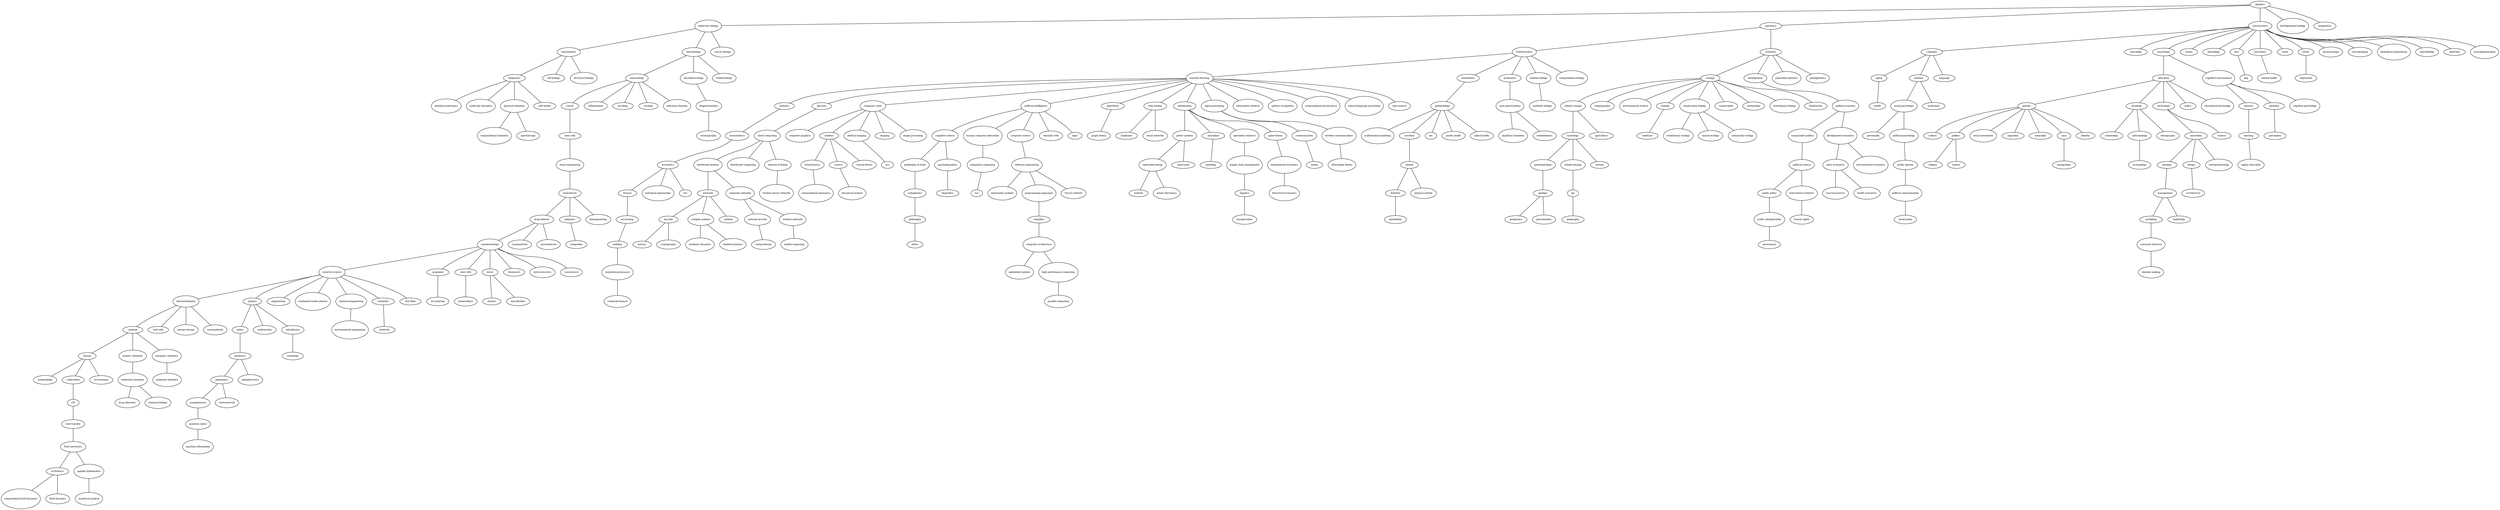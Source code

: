 strict graph "" {
	graph ["edge"="{}",
		file="/Users/felicedeluca/Developer/UofA/mlgd/pipeline/impred/tmp_workspace/topics/labels/input/Topics_Layer_1.dot",
		"graph"="{'edge': '{}', 'file': '/Users/felicedeluca/Developer/UofA/mlgd/pipeline/impred/tmp_workspace/topics/labels/input/Topics_Layer_1.dot', '\
graph': '{\'edge\': \'{}\', \'file\': \'/Users/felicedeluca/Developer/UofA/mlgd/pipeline/impred/tmp_workspace/topics/labels/input/\
Topics_Layer_1.dot\', \'graph\': \"{\'file\': \'/Users/felicedeluca/Developer/UofA/mlgd/pipeline/impred/tmp_workspace/topics/labels/\
input/Topics_Layer_1.dot\'}\", \'node\': \"{\'label\': \'\', \'level\': \'\'}\"}', 'node': \"{'height': '', 'label': '', 'level': '', '\
width': ''}\"}",
		"node"="{'fontsize': '', 'height': '', 'label': '', 'level': '', 'width': ''}"
	];
	313	 [fontsize=8,
		height=0.29,
		label=genetics,
		level=1,
		width=0.29];
	282	 [fontsize=8,
		height=0.59,
		label="molecular biology",
		level=1,
		width=0.59];
	313 -- 282;
	326	 [fontsize=8,
		height=0.33,
		label=genomics,
		level=1,
		width=0.33];
	313 -- 326;
	327	 [fontsize=8,
		height=0.45,
		label=neuroscience,
		level=1,
		width=0.45];
	313 -- 327;
	330	 [fontsize=8,
		height=0.75,
		label="developmental biology",
		level=1,
		width=0.75];
	313 -- 330;
	329	 [fontsize=8,
		height=0.39,
		label=epigenetics,
		level=1,
		width=0.39];
	313 -- 329;
	315	 [fontsize=8,
		height=0.43,
		label=biochemistry,
		level=1,
		width=0.43];
	282 -- 315;
	241	 [fontsize=8,
		height=0.43,
		label=microbiology,
		level=1,
		width=0.43];
	282 -- 241;
	317	 [fontsize=8,
		height=0.49,
		label="cancer biology",
		level=1,
		width=0.49];
	282 -- 317;
	346	 [fontsize=8,
		height=0.47,
		label=bioinformatics,
		level=1,
		width=0.47];
	326 -- 346;
	345	 [fontsize=8,
		height=0.31,
		label=evolution,
		level=1,
		width=0.31];
	326 -- 345;
	470	 [fontsize=8,
		height=0.31,
		label=cognition,
		level=1,
		width=0.31];
	327 -- 470;
	489	 [fontsize=8,
		height=0.34,
		label=neurology,
		level=1,
		width=0.34];
	327 -- 489;
	467	 [fontsize=8,
		height=0.38,
		label=psychology,
		level=1,
		width=0.38];
	327 -- 467;
	506	 [fontsize=8,
		height=0.23,
		label=autism,
		level=1,
		width=0.23];
	327 -- 506;
	533	 [fontsize=8,
		height=0.36,
		label=physiology,
		level=1,
		width=0.36];
	327 -- 533;
	488	 [fontsize=8,
		height=0.13,
		label=fmri,
		level=1,
		width=0.13];
	327 -- 488;
	472	 [fontsize=8,
		height=0.34,
		label=psychiatry,
		level=1,
		width=0.34];
	327 -- 472;
	485	 [fontsize=8,
		height=0.2,
		label=vision,
		level=1,
		width=0.2];
	327 -- 485;
	473	 [fontsize=8,
		height=0.2,
		label=stress,
		level=1,
		width=0.2];
	327 -- 473;
	493	 [fontsize=8,
		height=0.48,
		label=pharmacology,
		level=1,
		width=0.48];
	327 -- 493;
	476	 [fontsize=8,
		height=0.46,
		label=neuroimaging,
		level=1,
		width=0.46];
	327 -- 476;
	474	 [fontsize=8,
		height=0.78,
		label="biomedical engineering",
		level=1,
		width=0.78];
	327 -- 474;
	525	 [fontsize=8,
		height=0.44,
		label=neurobiology,
		level=1,
		width=0.44];
	327 -- 525;
	471	 [fontsize=8,
		height=0.31,
		label=addiction,
		level=1,
		width=0.31];
	327 -- 471;
	481	 [fontsize=8,
		height=0.64,
		label=neurodegeneration,
		level=1,
		width=0.64];
	327 -- 481;
	3012	 [fontsize=8,
		height=0.36,
		label=biophysics,
		level=1,
		width=0.36];
	315 -- 3012;
	3013	 [fontsize=8,
		height=0.37,
		label="cell biology",
		level=1,
		width=0.37];
	315 -- 3013;
	3011	 [fontsize=8,
		height=0.57,
		label="structural biology",
		level=1,
		width=0.57];
	315 -- 3011;
	205	 [fontsize=8,
		height=0.41,
		label=immunology,
		level=1,
		width=0.41];
	241 -- 205;
	283	 [fontsize=8,
		height=0.59,
		label="microbial ecology",
		level=1,
		width=0.59];
	241 -- 283;
	304	 [fontsize=8,
		height=0.47,
		label=biotechnology,
		level=1,
		width=0.47];
	241 -- 304;
	659	 [fontsize=8,
		height=0.58,
		label="machine learning",
		level=1,
		width=0.58];
	346 -- 659;
	658	 [fontsize=8,
		height=0.39,
		label=biostatistics,
		level=1,
		width=0.39];
	346 -- 658;
	660	 [fontsize=8,
		height=0.37,
		label=proteomics,
		level=1,
		width=0.37];
	346 -- 660;
	662	 [fontsize=8,
		height=0.54,
		label="systems biology",
		level=1,
		width=0.54];
	346 -- 662;
	661	 [fontsize=8,
		height=0.73,
		label="computational biology",
		level=1,
		width=0.73];
	346 -- 661;
	374	 [fontsize=8,
		height=0.27,
		label=ecology,
		level=1,
		width=0.27];
	345 -- 374;
	373	 [fontsize=8,
		height=0.44,
		label=development,
		level=1,
		width=0.44];
	345 -- 373;
	384	 [fontsize=8,
		height=0.65,
		label="population genetics",
		level=1,
		width=0.65];
	345 -- 384;
	382	 [fontsize=8,
		height=0.47,
		label=phylogenetics,
		level=1,
		width=0.47];
	345 -- 382;
	1168	 [fontsize=8,
		height=0.19,
		label=aging,
		level=1,
		width=0.19];
	470 -- 1168;
	1169	 [fontsize=8,
		height=0.27,
		label=emotion,
		level=1,
		width=0.27];
	470 -- 1169;
	1170	 [fontsize=8,
		height=0.32,
		label=language,
		level=1,
		width=0.32];
	470 -- 1170;
	555	 [fontsize=8,
		height=0.33,
		label=education,
		level=1,
		width=0.33];
	467 -- 555;
	556	 [fontsize=8,
		height=0.77,
		label="cognitive neuroscience",
		level=1,
		width=0.77];
	467 -- 556;
	4234	 [fontsize=8,
		height=0.13,
		label=eeg,
		level=1,
		width=0.13];
	488 -- 4234;
	1971	 [fontsize=8,
		height=0.46,
		label="mental health",
		level=1,
		width=0.46];
	472 -- 1971;
	2239	 [fontsize=8,
		height=0.37,
		label=depression,
		level=1,
		width=0.37];
	473 -- 2239;
	3177	 [fontsize=8,
		height=0.69,
		label="statistical mechanics",
		level=1,
		width=0.69];
	3012 -- 3177;
	3163	 [fontsize=8,
		height=0.67,
		label="molecular dynamics",
		level=1,
		width=0.67];
	3012 -- 3163;
	3161	 [fontsize=8,
		height=0.62,
		label="physical chemistry",
		level=1,
		width=0.62];
	3012 -- 3161;
	3159	 [fontsize=8,
		height=0.36,
		label="soft matter",
		level=1,
		width=0.36];
	3012 -- 3159;
	192	 [fontsize=8,
		height=0.23,
		label=cancer,
		level=1,
		width=0.23];
	205 -- 192;
	247	 [fontsize=8,
		height=0.43,
		label=inflammation,
		level=1,
		width=0.43];
	205 -- 247;
	243	 [fontsize=8,
		height=0.31,
		label=oncology,
		level=1,
		width=0.31];
	205 -- 243;
	254	 [fontsize=8,
		height=0.26,
		label=virology,
		level=1,
		width=0.26];
	205 -- 254;
	242	 [fontsize=8,
		height=0.64,
		label="infectious diseases",
		level=1,
		width=0.64];
	205 -- 242;
	1085	 [fontsize=8,
		height=0.55,
		label=biogeochemistry,
		level=1,
		width=0.55];
	283 -- 1085;
	844	 [fontsize=8,
		height=0.29,
		label=statistics,
		level=1,
		width=0.29];
	659 -- 844;
	842	 [fontsize=8,
		height=0.27,
		label="big data",
		level=1,
		width=0.27];
	659 -- 842;
	841	 [fontsize=8,
		height=0.53,
		label="computer vision",
		level=1,
		width=0.53];
	659 -- 841;
	838	 [fontsize=8,
		height=0.65,
		label="artificial intelligence",
		level=1,
		width=0.65];
	659 -- 838;
	846	 [fontsize=8,
		height=0.35,
		label=algorithms,
		level=1,
		width=0.35];
	659 -- 846;
	837	 [fontsize=8,
		height=0.39,
		label="data mining",
		level=1,
		width=0.39];
	659 -- 837;
	840	 [fontsize=8,
		height=0.41,
		label=optimization,
		level=1,
		width=0.41];
	659 -- 840;
	848	 [fontsize=8,
		height=0.59,
		label="signal processing",
		level=1,
		width=0.59];
	659 -- 848;
	857	 [fontsize=8,
		height=0.66,
		label="information retrieval",
		level=1,
		width=0.66];
	659 -- 857;
	862	 [fontsize=8,
		height=0.63,
		label="pattern recognition",
		level=1,
		width=0.63];
	659 -- 862;
	888	 [fontsize=8,
		height=0.94,
		label="computational neuroscience",
		level=1,
		width=0.94];
	659 -- 888;
	847	 [fontsize=8,
		height=0.95,
		label="natural language processing",
		level=1,
		width=0.95];
	659 -- 847;
	854	 [fontsize=8,
		height=0.43,
		label="data science",
		level=1,
		width=0.43];
	659 -- 854;
	716	 [fontsize=8,
		height=0.45,
		label=epidemiology,
		level=1,
		width=0.45];
	658 -- 716;
	3088	 [fontsize=8,
		height=0.64,
		label="mass spectrometry",
		level=1,
		width=0.64];
	660 -- 3088;
	3998	 [fontsize=8,
		height=0.56,
		label="synthetic biology",
		level=1,
		width=0.56];
	662 -- 3998;
	727	 [fontsize=8,
		height=0.51,
		label="climate change",
		level=1,
		width=0.51];
	374 -- 727;
	768	 [fontsize=8,
		height=0.46,
		label=biogeography,
		level=1,
		width=0.46];
	374 -- 768;
	744	 [fontsize=8,
		height=0.75,
		label="environmental science",
		level=1,
		width=0.75];
	374 -- 744;
	728	 [fontsize=8,
		height=0.24,
		label=biology,
		level=1,
		width=0.24];
	374 -- 728;
	726	 [fontsize=8,
		height=0.69,
		label="conservation biology",
		level=1,
		width=0.69];
	374 -- 726;
	733	 [fontsize=8,
		height=0.43,
		label=conservation,
		level=1,
		width=0.43];
	374 -- 733;
	732	 [fontsize=8,
		height=0.4,
		label=entomology,
		level=1,
		width=0.4];
	374 -- 732;
	729	 [fontsize=8,
		height=0.67,
		label="evolutionary biology",
		level=1,
		width=0.67];
	374 -- 729;
	739	 [fontsize=8,
		height=0.38,
		label=biodiversity,
		level=1,
		width=0.38];
	374 -- 739;
	397	 [fontsize=8,
		height=0.58,
		label="political economy",
		level=1,
		width=0.58];
	373 -- 397;
	1172	 [fontsize=8,
		height=0.21,
		label=health,
		level=1,
		width=0.21];
	1168 -- 1172;
	1922	 [fontsize=8,
		height=0.59,
		label="social psychology",
		level=1,
		width=0.59];
	1169 -- 1922;
	1923	 [fontsize=8,
		height=0.35,
		label=motivation,
		level=1,
		width=0.35];
	1169 -- 1923;
	562	 [fontsize=8,
		height=0.24,
		label=gender,
		level=1,
		width=0.24];
	555 -- 562;
	561	 [fontsize=8,
		height=0.32,
		label=sociology,
		level=1,
		width=0.32];
	555 -- 561;
	559	 [fontsize=8,
		height=0.37,
		label=technology,
		level=1,
		width=0.37];
	555 -- 559;
	564	 [fontsize=8,
		height=0.2,
		label=policy,
		level=1,
		width=0.2];
	555 -- 564;
	560	 [fontsize=8,
		height=0.77,
		label="educational technology",
		level=1,
		width=0.77];
	555 -- 560;
	2775	 [fontsize=8,
		height=0.28,
		label=memory,
		level=1,
		width=0.28];
	556 -- 2775;
	2778	 [fontsize=8,
		height=0.29,
		label=attention,
		level=1,
		width=0.29];
	556 -- 2778;
	2787	 [fontsize=8,
		height=0.7,
		label="cognitive psychology",
		level=1,
		width=0.7];
	556 -- 2787;
	4156	 [fontsize=8,
		height=0.82,
		label="computational chemistry",
		level=1,
		width=0.82];
	3161 -- 4156;
	4159	 [fontsize=8,
		height=0.45,
		label=spectroscopy,
		level=1,
		width=0.45];
	3161 -- 4159;
	168	 [fontsize=8,
		height=0.34,
		label="stem cells",
		level=1,
		width=0.34];
	192 -- 168;
	1106	 [fontsize=8,
		height=0.49,
		label=oceanography,
		level=1,
		width=0.49];
	1085 -- 1106;
	1741	 [fontsize=8,
		height=0.45,
		label=econometrics,
		level=1,
		width=0.45];
	844 -- 1741;
	1591	 [fontsize=8,
		height=0.55,
		label="cloud computing",
		level=1,
		width=0.55];
	842 -- 1591;
	1518	 [fontsize=8,
		height=0.63,
		label="computer graphics",
		level=1,
		width=0.63];
	841 -- 1518;
	1519	 [fontsize=8,
		height=0.27,
		label=robotics,
		level=1,
		width=0.27];
	841 -- 1519;
	1517	 [fontsize=8,
		height=0.55,
		label="medical imaging",
		level=1,
		width=0.55];
	841 -- 1517;
	1522	 [fontsize=8,
		height=0.27,
		label=imaging,
		level=1,
		width=0.27];
	841 -- 1522;
	1524	 [fontsize=8,
		height=0.6,
		label="image processing",
		level=1,
		width=0.6];
	841 -- 1524;
	1007	 [fontsize=8,
		height=0.58,
		label="cognitive science",
		level=1,
		width=0.58];
	838 -- 1007;
	1009	 [fontsize=8,
		height=0.94,
		label="human-computer interaction",
		level=1,
		width=0.94];
	838 -- 1009;
	1006	 [fontsize=8,
		height=0.6,
		label="computer science",
		level=1,
		width=0.6];
	838 -- 1006;
	1010	 [fontsize=8,
		height=0.47,
		label="semantic web",
		level=1,
		width=0.47];
	838 -- 1010;
	1005	 [fontsize=8,
		height=0.16,
		label=logic,
		level=1,
		width=0.16];
	838 -- 1005;
	1779	 [fontsize=8,
		height=0.43,
		label="graph theory",
		level=1,
		width=0.43];
	846 -- 1779;
	979	 [fontsize=8,
		height=0.35,
		label=databases,
		level=1,
		width=0.35];
	837 -- 979;
	981	 [fontsize=8,
		height=0.52,
		label="social networks",
		level=1,
		width=0.52];
	837 -- 981;
	1460	 [fontsize=8,
		height=0.51,
		label="power systems",
		level=1,
		width=0.51];
	840 -- 1460;
	1464	 [fontsize=8,
		height=0.34,
		label=simulation,
		level=1,
		width=0.34];
	840 -- 1464;
	1462	 [fontsize=8,
		height=0.67,
		label="operations research",
		level=1,
		width=0.67];
	840 -- 1462;
	1461	 [fontsize=8,
		height=0.43,
		label="game theory",
		level=1,
		width=0.43];
	840 -- 1461;
	2110	 [fontsize=8,
		height=0.51,
		label=communication,
		level=1,
		width=0.51];
	848 -- 2110;
	2112	 [fontsize=8,
		height=0.84,
		label="wireless communications",
		level=1,
		width=0.84];
	848 -- 2112;
	1820	 [fontsize=8,
		height=0.78,
		label="mathematical modeling",
		level=1,
		width=0.78];
	716 -- 1820;
	1809	 [fontsize=8,
		height=0.27,
		label=nutrition,
		level=1,
		width=0.27];
	716 -- 1809;
	1807	 [fontsize=8,
		height=0.1,
		label=hiv,
		level=1,
		width=0.1];
	716 -- 1807;
	1808	 [fontsize=8,
		height=0.43,
		label="public health",
		level=1,
		width=0.43];
	716 -- 1808;
	1813	 [fontsize=8,
		height=0.43,
		label="global health",
		level=1,
		width=0.43];
	716 -- 1813;
	3096	 [fontsize=8,
		height=0.66,
		label="analytical chemistry",
		level=1,
		width=0.66];
	3088 -- 3096;
	3097	 [fontsize=8,
		height=0.47,
		label=metabolomics,
		level=1,
		width=0.47];
	3088 -- 3097;
	1264	 [fontsize=8,
		height=0.33,
		label=hydrology,
		level=1,
		width=0.33];
	727 -- 1264;
	1267	 [fontsize=8,
		height=0.35,
		label=agriculture,
		level=1,
		width=0.35];
	727 -- 1267;
	1582	 [fontsize=8,
		height=0.31,
		label=medicine,
		level=1,
		width=0.31];
	728 -- 1582;
	789	 [fontsize=8,
		height=0.69,
		label="evolutionary ecology",
		level=1,
		width=0.69];
	726 -- 789;
	799	 [fontsize=8,
		height=0.52,
		label="marine ecology",
		level=1,
		width=0.52];
	726 -- 799;
	787	 [fontsize=8,
		height=0.65,
		label="community ecology",
		level=1,
		width=0.65];
	726 -- 787;
	405	 [fontsize=8,
		height=0.66,
		label="comparative politics",
		level=1,
		width=0.66];
	397 -- 405;
	406	 [fontsize=8,
		height=0.82,
		label="development economics",
		level=1,
		width=0.82];
	397 -- 406;
	146	 [fontsize=8,
		height=0.61,
		label="tissue engineering",
		level=1,
		width=0.61];
	168 -- 146;
	133	 [fontsize=8,
		height=0.41,
		label=biomaterials,
		level=1,
		width=0.41];
	146 -- 133;
	108	 [fontsize=8,
		height=0.43,
		label="drug delivery",
		level=1,
		width=0.43];
	133 -- 108;
	147	 [fontsize=8,
		height=0.31,
		label=polymers,
		level=1,
		width=0.31];
	133 -- 147;
	154	 [fontsize=8,
		height=0.5,
		label=bioengineering,
		level=1,
		width=0.5];
	133 -- 154;
	69	 [fontsize=8,
		height=0.54,
		label=nanotechnology,
		level=1,
		width=0.54];
	108 -- 69;
	135	 [fontsize=8,
		height=0.45,
		label=nanoparticles,
		level=1,
		width=0.45];
	108 -- 135;
	134	 [fontsize=8,
		height=0.48,
		label=nanomedicine,
		level=1,
		width=0.48];
	108 -- 134;
	2928	 [fontsize=8,
		height=0.39,
		label=composites,
		level=1,
		width=0.39];
	147 -- 2928;
	51	 [fontsize=8,
		height=0.59,
		label="materials science",
		level=1,
		width=0.59];
	69 -- 51;
	111	 [fontsize=8,
		height=0.33,
		label=graphene,
		level=1,
		width=0.33];
	69 -- 111;
	110	 [fontsize=8,
		height=0.34,
		label="solar cells",
		level=1,
		width=0.34];
	69 -- 110;
	109	 [fontsize=8,
		height=0.21,
		label=mems,
		level=1,
		width=0.21];
	69 -- 109;
	113	 [fontsize=8,
		height=0.37,
		label=biosensors,
		level=1,
		width=0.37];
	69 -- 113;
	112	 [fontsize=8,
		height=0.53,
		label=semiconductors,
		level=1,
		width=0.53];
	69 -- 112;
	115	 [fontsize=8,
		height=0.43,
		label=nanoscience,
		level=1,
		width=0.43];
	69 -- 115;
	28	 [fontsize=8,
		height=0.55,
		label=electrochemistry,
		level=1,
		width=0.55];
	51 -- 28;
	70	 [fontsize=8,
		height=0.26,
		label=physics,
		level=1,
		width=0.26];
	51 -- 70;
	95	 [fontsize=8,
		height=0.4,
		label=engineering,
		level=1,
		width=0.4];
	51 -- 95;
	71	 [fontsize=8,
		height=0.88,
		label="condensed matter physics",
		level=1,
		width=0.88];
	51 -- 71;
	72	 [fontsize=8,
		height=0.72,
		label="chemical engineering",
		level=1,
		width=0.72];
	51 -- 72;
	97	 [fontsize=8,
		height=0.33,
		label=chemistry,
		level=1,
		width=0.33];
	51 -- 97;
	76	 [fontsize=8,
		height=0.3,
		label="thin films",
		level=1,
		width=0.3];
	51 -- 76;
	3062	 [fontsize=8,
		height=0.41,
		label="2d materials",
		level=1,
		width=0.41];
	111 -- 3062;
	2317	 [fontsize=8,
		height=0.44,
		label=photovoltaics,
		level=1,
		width=0.44];
	110 -- 2317;
	1249	 [fontsize=8,
		height=0.27,
		label=sensors,
		level=1,
		width=0.27];
	109 -- 1249;
	1243	 [fontsize=8,
		height=0.42,
		label=microfluidics,
		level=1,
		width=0.42];
	109 -- 1243;
	12	 [fontsize=8,
		height=0.29,
		label=catalysis,
		level=1,
		width=0.29];
	28 -- 12;
	55	 [fontsize=8,
		height=0.29,
		label="fuel cells",
		level=1,
		width=0.29];
	28 -- 55;
	53	 [fontsize=8,
		height=0.51,
		label="energy storage",
		level=1,
		width=0.51];
	28 -- 53;
	54	 [fontsize=8,
		height=0.48,
		label=nanomaterials,
		level=1,
		width=0.48];
	28 -- 54;
	617	 [fontsize=8,
		height=0.2,
		label=optics,
		level=1,
		width=0.2];
	70 -- 617;
	619	 [fontsize=8,
		height=0.43,
		label=mathematics,
		level=1,
		width=0.43];
	70 -- 619;
	618	 [fontsize=8,
		height=0.42,
		label=astrophysics,
		level=1,
		width=0.42];
	70 -- 618;
	2266	 [fontsize=8,
		height=0.89,
		label="environmental engineering",
		level=1,
		width=0.89];
	72 -- 2266;
	5826	 [fontsize=8,
		height=0.31,
		label=materials,
		level=1,
		width=0.31];
	97 -- 5826;
	2	 [fontsize=8,
		height=0.24,
		label=energy,
		level=1,
		width=0.24];
	12 -- 2;
	29	 [fontsize=8,
		height=0.59,
		label="organic chemistry",
		level=1,
		width=0.59];
	12 -- 29;
	30	 [fontsize=8,
		height=0.65,
		label="inorganic chemistry",
		level=1,
		width=0.65];
	12 -- 30;
	622	 [fontsize=8,
		height=0.33,
		label=photonics,
		level=1,
		width=0.33];
	617 -- 622;
	1147	 [fontsize=8,
		height=0.37,
		label=cosmology,
		level=1,
		width=0.37];
	618 -- 1147;
	1	 [fontsize=8,
		height=0.43,
		label=sustainability,
		level=1,
		width=0.43];
	2 -- 1;
	13	 [fontsize=8,
		height=0.39,
		label=combustion,
		level=1,
		width=0.39];
	2 -- 13;
	25	 [fontsize=8,
		height=0.42,
		label=environment,
		level=1,
		width=0.42];
	2 -- 25;
	3303	 [fontsize=8,
		height=0.67,
		label="medicinal chemistry",
		level=1,
		width=0.67];
	29 -- 3303;
	3431	 [fontsize=8,
		height=0.65,
		label="materials chemistry",
		level=1,
		width=0.65];
	30 -- 3431;
	633	 [fontsize=8,
		height=0.38,
		label=plasmonics,
		level=1,
		width=0.38];
	622 -- 633;
	634	 [fontsize=8,
		height=0.51,
		label=optoelectronics,
		level=1,
		width=0.51];
	622 -- 634;
	2152	 [fontsize=8,
		height=0.11,
		label=cfd,
		level=1,
		width=0.11];
	13 -- 2152;
	3313	 [fontsize=8,
		height=0.49,
		label="drug discovery",
		level=1,
		width=0.49];
	3303 -- 3313;
	3315	 [fontsize=8,
		height=0.56,
		label="chemical biology",
		level=1,
		width=0.56];
	3303 -- 3315;
	2175	 [fontsize=8,
		height=0.43,
		label="heat transfer",
		level=1,
		width=0.43];
	2152 -- 2175;
	2187	 [fontsize=8,
		height=0.52,
		label="fluid mechanics",
		level=1,
		width=0.52];
	2175 -- 2187;
	1760	 [fontsize=8,
		height=0.37,
		label=economics,
		level=1,
		width=0.37];
	1741 -- 1760;
	1594	 [fontsize=8,
		height=0.65,
		label="distributed systems",
		level=1,
		width=0.65];
	1591 -- 1594;
	1604	 [fontsize=8,
		height=0.72,
		label="distributed computing",
		level=1,
		width=0.72];
	1591 -- 1604;
	1598	 [fontsize=8,
		height=0.56,
		label="internet of things",
		level=1,
		width=0.56];
	1591 -- 1598;
	2376	 [fontsize=8,
		height=0.47,
		label=biomechanics,
		level=1,
		width=0.47];
	1519 -- 2376;
	2377	 [fontsize=8,
		height=0.23,
		label=control,
		level=1,
		width=0.23];
	1519 -- 2377;
	2389	 [fontsize=8,
		height=0.46,
		label="control theory",
		level=1,
		width=0.46];
	1519 -- 2389;
	1572	 [fontsize=8,
		height=0.11,
		label=mri,
		level=1,
		width=0.11];
	1517 -- 1572;
	1683	 [fontsize=8,
		height=0.63,
		label="philosophy of mind",
		level=1,
		width=0.63];
	1007 -- 1683;
	1682	 [fontsize=8,
		height=0.57,
		label=psycholinguistics,
		level=1,
		width=0.57];
	1007 -- 1682;
	2851	 [fontsize=8,
		height=0.72,
		label="ubiquitous computing",
		level=1,
		width=0.72];
	1009 -- 2851;
	1397	 [fontsize=8,
		height=0.7,
		label="software engineering",
		level=1,
		width=0.7];
	1006 -- 1397;
	1481	 [fontsize=8,
		height=0.61,
		label="renewable energy",
		level=1,
		width=0.61];
	1460 -- 1481;
	1482	 [fontsize=8,
		height=0.34,
		label="smart grid",
		level=1,
		width=0.34];
	1460 -- 1482;
	3463	 [fontsize=8,
		height=0.31,
		label=modeling,
		level=1,
		width=0.31];
	1464 -- 3463;
	2674	 [fontsize=8,
		height=0.89,
		label="supply chain management",
		level=1,
		width=0.89];
	1462 -- 2674;
	1833	 [fontsize=8,
		height=0.82,
		label="experimental economics",
		level=1,
		width=0.82];
	1461 -- 1833;
	2133	 [fontsize=8,
		height=0.21,
		label=media,
		level=1,
		width=0.21];
	2110 -- 2133;
	2933	 [fontsize=8,
		height=0.61,
		label="information theory",
		level=1,
		width=0.61];
	2112 -- 2933;
	3356	 [fontsize=8,
		height=0.24,
		label=obesity,
		level=1,
		width=0.24];
	1809 -- 3356;
	1764	 [fontsize=8,
		height=0.25,
		label=finance,
		level=1,
		width=0.25];
	1760 -- 1764;
	1767	 [fontsize=8,
		height=0.73,
		label="industrial organization",
		level=1,
		width=0.73];
	1760 -- 1767;
	1766	 [fontsize=8,
		height=0.12,
		label=law,
		level=1,
		width=0.12];
	1760 -- 1766;
	1623	 [fontsize=8,
		height=0.31,
		label=networks,
		level=1,
		width=0.31];
	1594 -- 1623;
	1624	 [fontsize=8,
		height=0.64,
		label="computer networks",
		level=1,
		width=0.64];
	1594 -- 1624;
	4022	 [fontsize=8,
		height=0.85,
		label="wireless sensor networks",
		level=1,
		width=0.85];
	1598 -- 4022;
	2499	 [fontsize=8,
		height=0.86,
		label="computational mechanics",
		level=1,
		width=0.86];
	2376 -- 2499;
	3123	 [fontsize=8,
		height=0.64,
		label="dynamical systems",
		level=1,
		width=0.64];
	2377 -- 3123;
	1849	 [fontsize=8,
		height=0.43,
		label=metaphysics,
		level=1,
		width=0.43];
	1683 -- 1849;
	1690	 [fontsize=8,
		height=0.33,
		label=linguistics,
		level=1,
		width=0.33];
	1682 -- 1690;
	4460	 [fontsize=8,
		height=0.1,
		label=hci,
		level=1,
		width=0.1];
	2851 -- 4460;
	1402	 [fontsize=8,
		height=0.67,
		label="information systems",
		level=1,
		width=0.67];
	1397 -- 1402;
	1403	 [fontsize=8,
		height=0.82,
		label="programming languages",
		level=1,
		width=0.82];
	1397 -- 1403;
	1417	 [fontsize=8,
		height=0.53,
		label="formal methods",
		level=1,
		width=0.53];
	1397 -- 1417;
	1485	 [fontsize=8,
		height=0.26,
		label=biofuels,
		level=1,
		width=0.26];
	1481 -- 1485;
	1484	 [fontsize=8,
		height=0.59,
		label="power electronics",
		level=1,
		width=0.59];
	1481 -- 1484;
	2700	 [fontsize=8,
		height=0.27,
		label=logistics,
		level=1,
		width=0.27];
	2674 -- 2700;
	4766	 [fontsize=8,
		height=0.73,
		label="behavioral economics",
		level=1,
		width=0.73];
	1833 -- 4766;
	1772	 [fontsize=8,
		height=0.37,
		label=accounting,
		level=1,
		width=0.37];
	1764 -- 1772;
	2731	 [fontsize=8,
		height=0.27,
		label=auditing,
		level=1,
		width=0.27];
	1772 -- 2731;
	2736	 [fontsize=8,
		height=0.74,
		label="corporate governance",
		level=1,
		width=0.74];
	2731 -- 2736;
	2742	 [fontsize=8,
		height=0.59,
		label="corporate finance",
		level=1,
		width=0.59];
	2736 -- 2742;
	1937	 [fontsize=8,
		height=0.37,
		label=personality,
		level=1,
		width=0.37];
	1922 -- 1937;
	1938	 [fontsize=8,
		height=0.65,
		label="political psychology",
		level=1,
		width=0.65];
	1922 -- 1938;
	2821	 [fontsize=8,
		height=0.23,
		label=culture,
		level=1,
		width=0.23];
	562 -- 2821;
	2816	 [fontsize=8,
		height=0.23,
		label=politics,
		level=1,
		width=0.23];
	562 -- 2816;
	2804	 [fontsize=8,
		height=0.61,
		label="social movements",
		level=1,
		width=0.61];
	562 -- 2804;
	2807	 [fontsize=8,
		height=0.31,
		label=migration,
		level=1,
		width=0.31];
	562 -- 2807;
	2810	 [fontsize=8,
		height=0.32,
		label=inequality,
		level=1,
		width=0.32];
	562 -- 2810;
	2809	 [fontsize=8,
		height=0.15,
		label=race,
		level=1,
		width=0.15];
	562 -- 2809;
	2814	 [fontsize=8,
		height=0.24,
		label=identity,
		level=1,
		width=0.24];
	562 -- 2814;
	1707	 [fontsize=8,
		height=0.39,
		label=criminology,
		level=1,
		width=0.39];
	561 -- 1707;
	1706	 [fontsize=8,
		height=0.44,
		label=anthropology,
		level=1,
		width=0.44];
	561 -- 1706;
	1708	 [fontsize=8,
		height=0.43,
		label=demography,
		level=1,
		width=0.43];
	561 -- 1708;
	577	 [fontsize=8,
		height=0.35,
		label=innovation,
		level=1,
		width=0.35];
	559 -- 577;
	580	 [fontsize=8,
		height=0.26,
		label=science,
		level=1,
		width=0.26];
	559 -- 580;
	2792	 [fontsize=8,
		height=0.27,
		label=learning,
		level=1,
		width=0.27];
	2775 -- 2792;
	3921	 [fontsize=8,
		height=0.36,
		label=perception,
		level=1,
		width=0.36];
	2778 -- 3921;
	3548	 [fontsize=8,
		height=0.46,
		label="public opinion",
		level=1,
		width=0.46];
	1938 -- 3548;
	1637	 [fontsize=8,
		height=0.26,
		label=security,
		level=1,
		width=0.26];
	1623 -- 1637;
	1638	 [fontsize=8,
		height=0.59,
		label="complex systems",
		level=1,
		width=0.59];
	1623 -- 1638;
	1639	 [fontsize=8,
		height=0.28,
		label=systems,
		level=1,
		width=0.28];
	1623 -- 1639;
	1659	 [fontsize=8,
		height=0.55,
		label="network security",
		level=1,
		width=0.55];
	1624 -- 1659;
	1656	 [fontsize=8,
		height=0.6,
		label="wireless networks",
		level=1,
		width=0.6];
	1624 -- 1656;
	2494	 [fontsize=8,
		height=0.24,
		label=privacy,
		level=1,
		width=0.24];
	1637 -- 2494;
	2489	 [fontsize=8,
		height=0.44,
		label=cryptography,
		level=1,
		width=0.44];
	1637 -- 2489;
	3071	 [fontsize=8,
		height=0.65,
		label="nonlinear dynamics",
		level=1,
		width=0.65];
	1638 -- 3071;
	3067	 [fontsize=8,
		height=0.58,
		label="statistical physics",
		level=1,
		width=0.58];
	1638 -- 3067;
	5048	 [fontsize=8,
		height=0.47,
		label=computational,
		level=1,
		width=0.47];
	1659 -- 5048;
	1674	 [fontsize=8,
		height=0.6,
		label="mobile computing",
		level=1,
		width=0.6];
	1656 -- 1674;
	3370	 [fontsize=8,
		height=0.29,
		label=diabetes,
		level=1,
		width=0.29];
	3356 -- 3370;
	3371	 [fontsize=8,
		height=0.52,
		label="physical activity",
		level=1,
		width=0.52];
	3356 -- 3371;
	3389	 [fontsize=8,
		height=0.39,
		label=metabolism,
		level=1,
		width=0.39];
	3370 -- 3389;
	4822	 [fontsize=8,
		height=0.25,
		label=religion,
		level=1,
		width=0.25];
	2816 -- 4822;
	4821	 [fontsize=8,
		height=0.23,
		label=history,
		level=1,
		width=0.23];
	2816 -- 4821;
	4120	 [fontsize=8,
		height=0.39,
		label=immigration,
		level=1,
		width=0.39];
	2809 -- 4120;
	1714	 [fontsize=8,
		height=0.42,
		label=archaeology,
		level=1,
		width=0.42];
	1706 -- 1714;
	586	 [fontsize=8,
		height=0.27,
		label=strategy,
		level=1,
		width=0.27];
	577 -- 586;
	585	 [fontsize=8,
		height=0.23,
		label=design,
		level=1,
		width=0.23];
	577 -- 585;
	589	 [fontsize=8,
		height=0.57,
		label=entrepreneurship,
		level=1,
		width=0.57];
	577 -- 589;
	4839	 [fontsize=8,
		height=0.56,
		label="higher education",
		level=1,
		width=0.56];
	2792 -- 4839;
	2904	 [fontsize=8,
		height=0.45,
		label=management,
		level=1,
		width=0.45];
	586 -- 2904;
	2333	 [fontsize=8,
		height=0.4,
		label=architecture,
		level=1,
		width=0.4];
	585 -- 2333;
	1305	 [fontsize=8,
		height=0.53,
		label=geomorphology,
		level=1,
		width=0.53];
	1264 -- 1305;
	1302	 [fontsize=8,
		height=0.52,
		label="remote sensing",
		level=1,
		width=0.52];
	1264 -- 1302;
	1304	 [fontsize=8,
		height=0.24,
		label=climate,
		level=1,
		width=0.24];
	1264 -- 1304;
	415	 [fontsize=8,
		height=0.53,
		label="political science",
		level=1,
		width=0.53];
	405 -- 415;
	1206	 [fontsize=8,
		height=0.55,
		label="labor economics",
		level=1,
		width=0.55];
	406 -- 1206;
	1205	 [fontsize=8,
		height=0.86,
		label="environmental economics",
		level=1,
		width=0.86];
	406 -- 1205;
	2571	 [fontsize=8,
		height=0.27,
		label=geology,
		level=1,
		width=0.27];
	1305 -- 2571;
	1338	 [fontsize=8,
		height=0.1,
		label=gis,
		level=1,
		width=0.1];
	1302 -- 1338;
	2586	 [fontsize=8,
		height=0.38,
		label=geophysics,
		level=1,
		width=0.38];
	2571 -- 2586;
	2584	 [fontsize=8,
		height=0.45,
		label=geochemistry,
		level=1,
		width=0.45];
	2571 -- 2584;
	1386	 [fontsize=8,
		height=0.36,
		label=geography,
		level=1,
		width=0.36];
	1338 -- 1386;
	1856	 [fontsize=8,
		height=0.37,
		label=philosophy,
		level=1,
		width=0.37];
	1849 -- 1856;
	2020	 [fontsize=8,
		height=0.33,
		label=compilers,
		level=1,
		width=0.33];
	1403 -- 2020;
	1864	 [fontsize=8,
		height=0.2,
		label=ethics,
		level=1,
		width=0.2];
	1856 -- 1864;
	644	 [fontsize=8,
		height=0.5,
		label=nanophotonics,
		level=1,
		width=0.5];
	633 -- 644;
	643	 [fontsize=8,
		height=0.48,
		label=metamaterials,
		level=1,
		width=0.48];
	633 -- 643;
	3250	 [fontsize=8,
		height=0.52,
		label="quantum optics",
		level=1,
		width=0.52];
	644 -- 3250;
	3256	 [fontsize=8,
		height=0.69,
		label="quantum information",
		level=1,
		width=0.69];
	3250 -- 3256;
	2715	 [fontsize=8,
		height=0.46,
		label=transportation,
		level=1,
		width=0.46];
	2700 -- 2715;
	3551	 [fontsize=8,
		height=0.78,
		label="political communication",
		level=1,
		width=0.78];
	3548 -- 3551;
	3961	 [fontsize=8,
		height=0.42,
		label="social media",
		level=1,
		width=0.42];
	3551 -- 3961;
	3757	 [fontsize=8,
		height=0.36,
		label=turbulence,
		level=1,
		width=0.36];
	2187 -- 3757;
	3756	 [fontsize=8,
		height=0.7,
		label="applied mathematics",
		level=1,
		width=0.7];
	2187 -- 3756;
	4285	 [fontsize=8,
		height=0.97,
		label="computational fluid dynamics",
		level=1,
		width=0.97];
	3757 -- 4285;
	4289	 [fontsize=8,
		height=0.48,
		label="fluid dynamics",
		level=1,
		width=0.48];
	3757 -- 4289;
	3893	 [fontsize=8,
		height=0.62,
		label="numerical analysis",
		level=1,
		width=0.62];
	3756 -- 3893;
	2030	 [fontsize=8,
		height=0.73,
		label="computer architecture",
		level=1,
		width=0.73];
	2020 -- 2030;
	2034	 [fontsize=8,
		height=0.66,
		label="embedded systems",
		level=1,
		width=0.66];
	2030 -- 2034;
	2038	 [fontsize=8,
		height=0.96,
		label="high performance computing",
		level=1,
		width=0.96];
	2030 -- 2038;
	2915	 [fontsize=8,
		height=0.34,
		label=marketing,
		level=1,
		width=0.34];
	2904 -- 2915;
	2916	 [fontsize=8,
		height=0.35,
		label=leadership,
		level=1,
		width=0.35];
	2904 -- 2916;
	4500	 [fontsize=8,
		height=0.65,
		label="consumer behavior",
		level=1,
		width=0.65];
	2915 -- 4500;
	4524	 [fontsize=8,
		height=0.55,
		label="decision making",
		level=1,
		width=0.55];
	4500 -- 4524;
	3779	 [fontsize=8,
		height=0.61,
		label="parallel computing",
		level=1,
		width=0.61];
	2038 -- 3779;
	431	 [fontsize=8,
		height=0.41,
		label="public policy",
		level=1,
		width=0.41];
	415 -- 431;
	430	 [fontsize=8,
		height=0.71,
		label="international relations",
		level=1,
		width=0.71];
	415 -- 430;
	2246	 [fontsize=8,
		height=0.58,
		label=macroeconomics,
		level=1,
		width=0.58];
	1206 -- 2246;
	2245	 [fontsize=8,
		height=0.59,
		label="health economics",
		level=1,
		width=0.59];
	1206 -- 2245;
	4417	 [fontsize=8,
		height=0.69,
		label="public administration",
		level=1,
		width=0.69];
	431 -- 4417;
	440	 [fontsize=8,
		height=0.44,
		label="human rights",
		level=1,
		width=0.44];
	430 -- 440;
	4422	 [fontsize=8,
		height=0.4,
		label=governance,
		level=1,
		width=0.4];
	4417 -- 4422;
}
